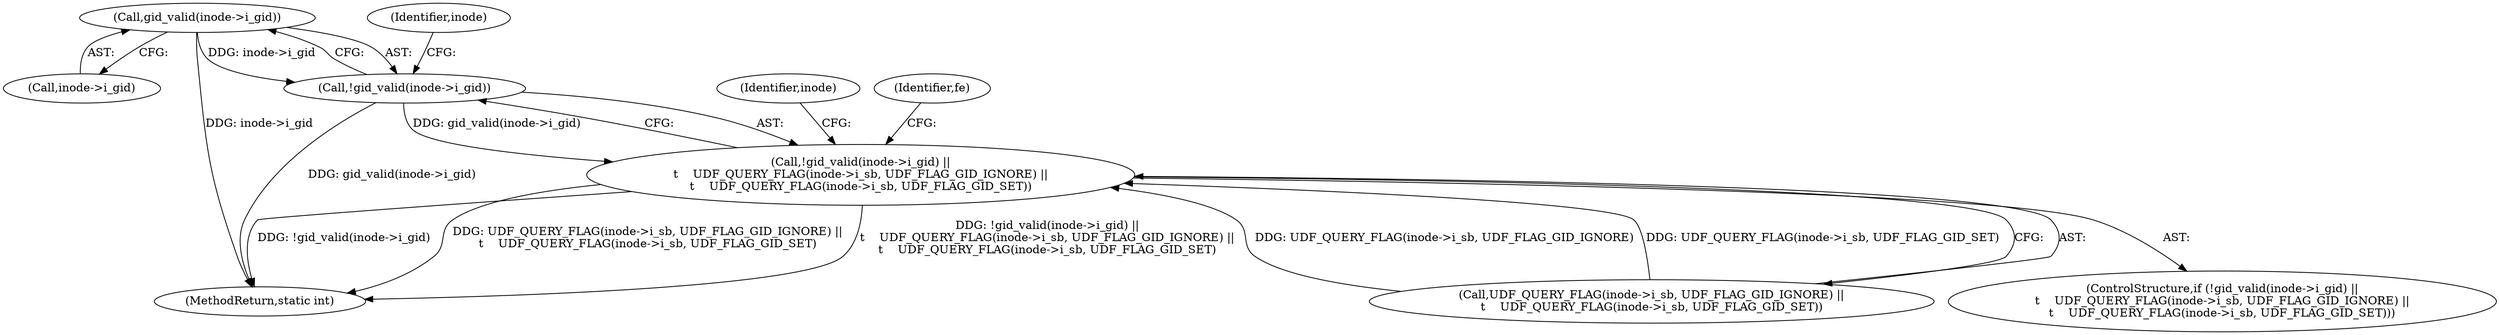 digraph "0_linux_e159332b9af4b04d882dbcfe1bb0117f0a6d4b58@pointer" {
"1000634" [label="(Call,gid_valid(inode->i_gid))"];
"1000633" [label="(Call,!gid_valid(inode->i_gid))"];
"1000632" [label="(Call,!gid_valid(inode->i_gid) ||\n\t    UDF_QUERY_FLAG(inode->i_sb, UDF_FLAG_GID_IGNORE) ||\n\t    UDF_QUERY_FLAG(inode->i_sb, UDF_FLAG_GID_SET))"];
"1000633" [label="(Call,!gid_valid(inode->i_gid))"];
"1000664" [label="(Identifier,fe)"];
"1000641" [label="(Identifier,inode)"];
"1000638" [label="(Call,UDF_QUERY_FLAG(inode->i_sb, UDF_FLAG_GID_IGNORE) ||\n\t    UDF_QUERY_FLAG(inode->i_sb, UDF_FLAG_GID_SET))"];
"1000632" [label="(Call,!gid_valid(inode->i_gid) ||\n\t    UDF_QUERY_FLAG(inode->i_sb, UDF_FLAG_GID_IGNORE) ||\n\t    UDF_QUERY_FLAG(inode->i_sb, UDF_FLAG_GID_SET))"];
"1001226" [label="(MethodReturn,static int)"];
"1000651" [label="(Identifier,inode)"];
"1000635" [label="(Call,inode->i_gid)"];
"1000631" [label="(ControlStructure,if (!gid_valid(inode->i_gid) ||\n\t    UDF_QUERY_FLAG(inode->i_sb, UDF_FLAG_GID_IGNORE) ||\n\t    UDF_QUERY_FLAG(inode->i_sb, UDF_FLAG_GID_SET)))"];
"1000634" [label="(Call,gid_valid(inode->i_gid))"];
"1000634" -> "1000633"  [label="AST: "];
"1000634" -> "1000635"  [label="CFG: "];
"1000635" -> "1000634"  [label="AST: "];
"1000633" -> "1000634"  [label="CFG: "];
"1000634" -> "1001226"  [label="DDG: inode->i_gid"];
"1000634" -> "1000633"  [label="DDG: inode->i_gid"];
"1000633" -> "1000632"  [label="AST: "];
"1000641" -> "1000633"  [label="CFG: "];
"1000632" -> "1000633"  [label="CFG: "];
"1000633" -> "1001226"  [label="DDG: gid_valid(inode->i_gid)"];
"1000633" -> "1000632"  [label="DDG: gid_valid(inode->i_gid)"];
"1000632" -> "1000631"  [label="AST: "];
"1000632" -> "1000638"  [label="CFG: "];
"1000638" -> "1000632"  [label="AST: "];
"1000651" -> "1000632"  [label="CFG: "];
"1000664" -> "1000632"  [label="CFG: "];
"1000632" -> "1001226"  [label="DDG: UDF_QUERY_FLAG(inode->i_sb, UDF_FLAG_GID_IGNORE) ||\n\t    UDF_QUERY_FLAG(inode->i_sb, UDF_FLAG_GID_SET)"];
"1000632" -> "1001226"  [label="DDG: !gid_valid(inode->i_gid) ||\n\t    UDF_QUERY_FLAG(inode->i_sb, UDF_FLAG_GID_IGNORE) ||\n\t    UDF_QUERY_FLAG(inode->i_sb, UDF_FLAG_GID_SET)"];
"1000632" -> "1001226"  [label="DDG: !gid_valid(inode->i_gid)"];
"1000638" -> "1000632"  [label="DDG: UDF_QUERY_FLAG(inode->i_sb, UDF_FLAG_GID_IGNORE)"];
"1000638" -> "1000632"  [label="DDG: UDF_QUERY_FLAG(inode->i_sb, UDF_FLAG_GID_SET)"];
}
